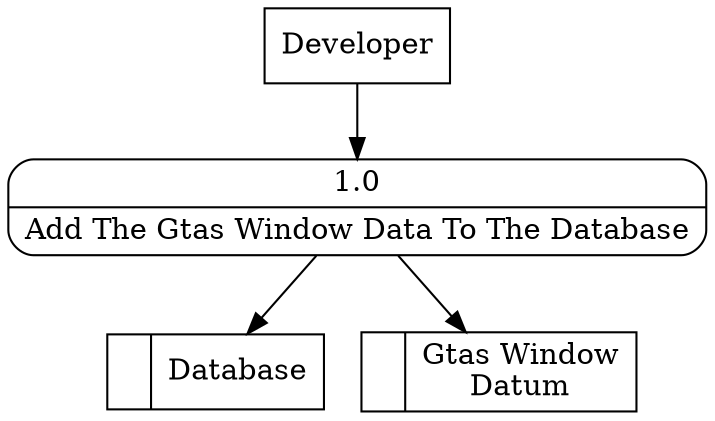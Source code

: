 digraph dfd2{ 
node[shape=record]
200 [label="<f0>  |<f1> Database " ];
201 [label="<f0>  |<f1> Gtas Window\nDatum " ];
202 [label="Developer" shape=box];
203 [label="{<f0> 1.0|<f1> Add The Gtas Window Data To The Database }" shape=Mrecord];
202 -> 203
203 -> 201
203 -> 200
}